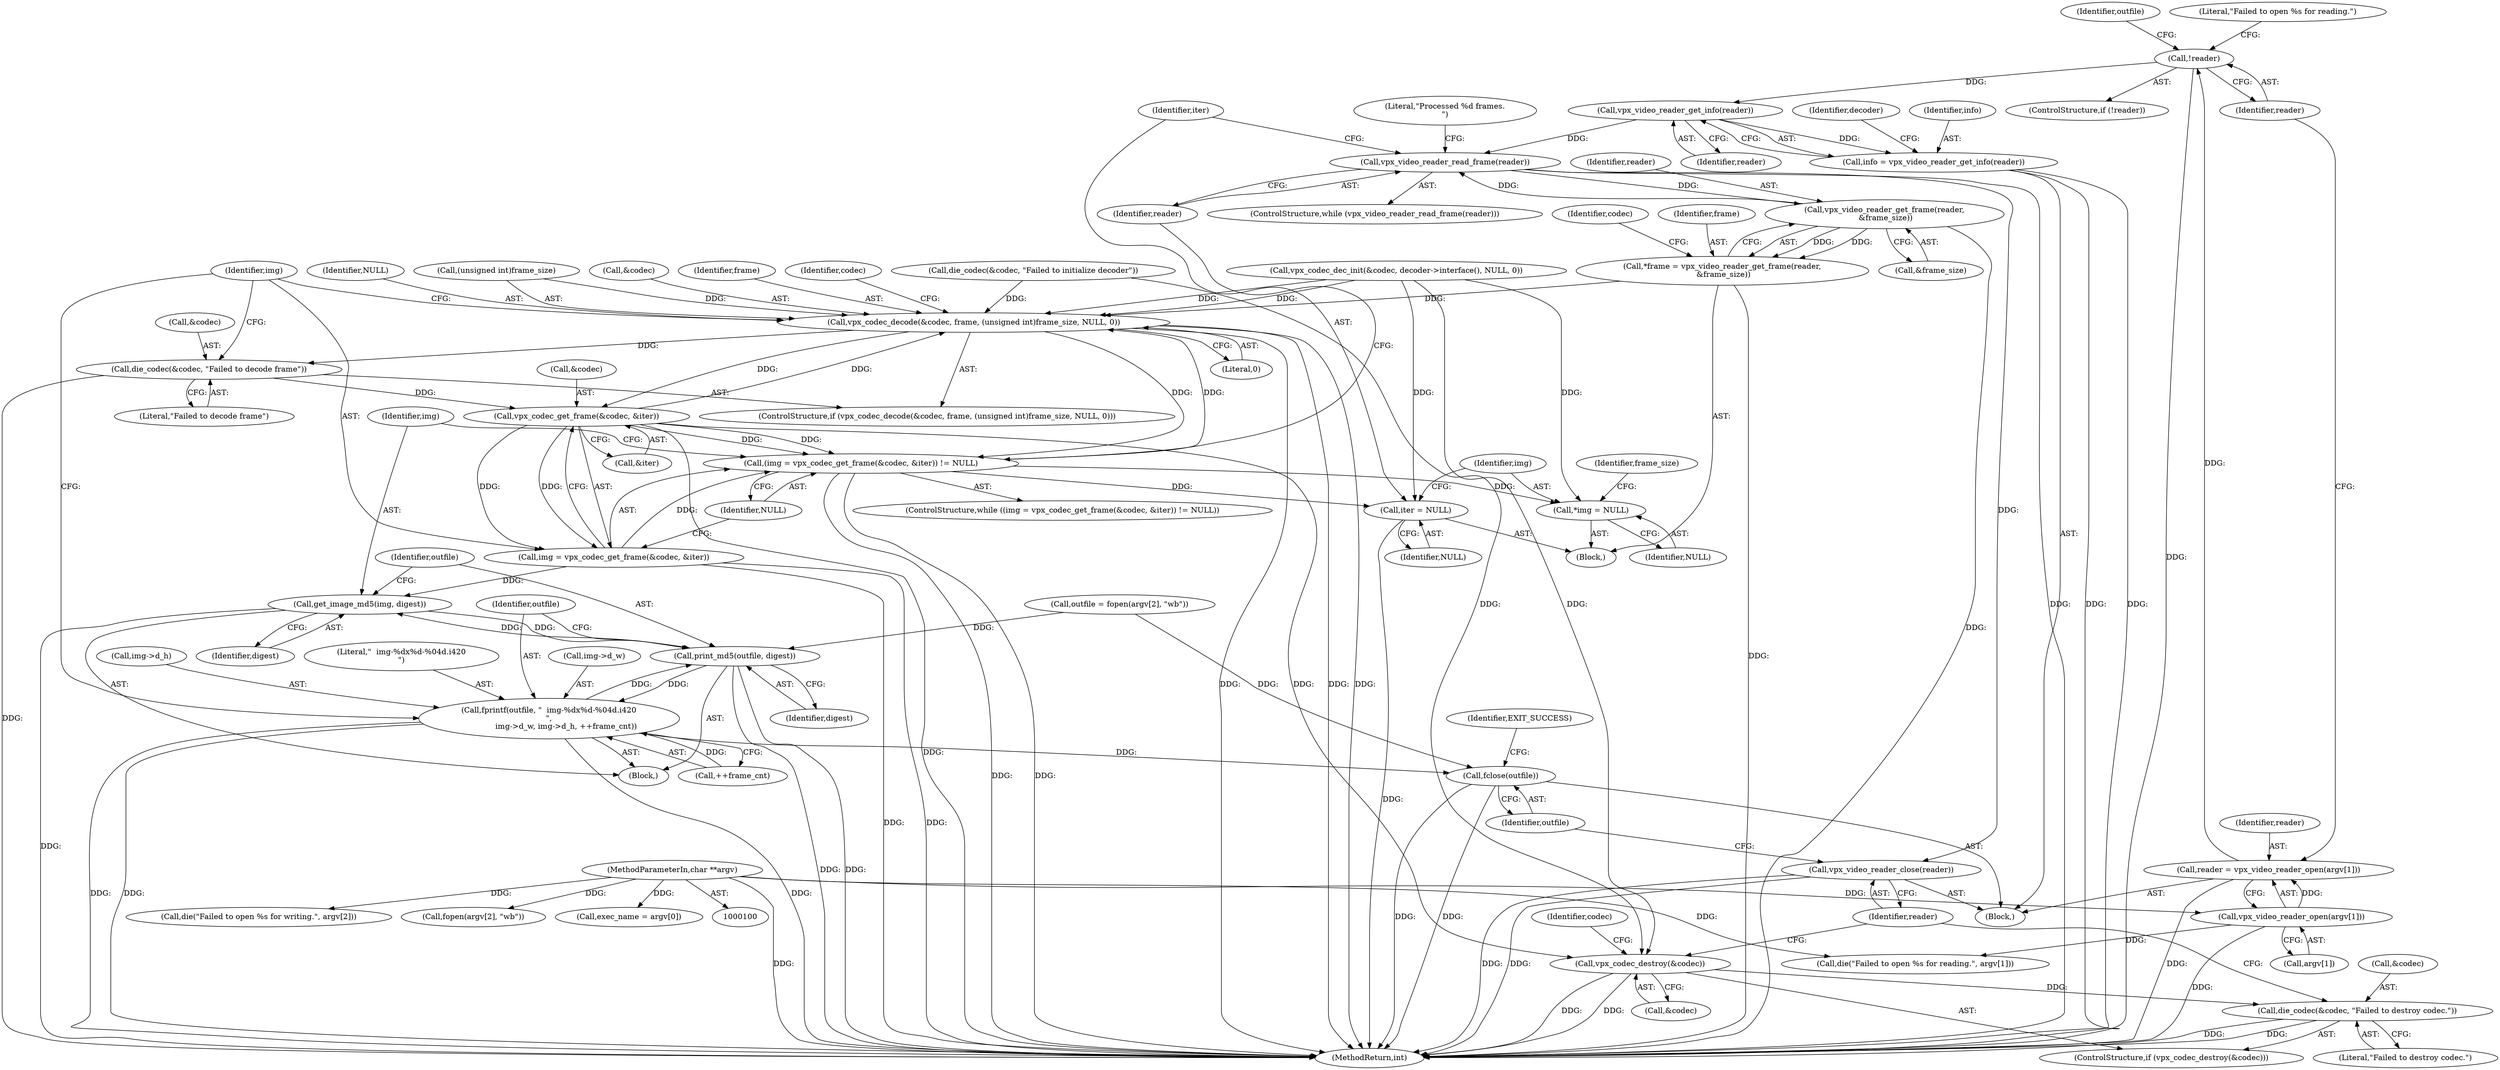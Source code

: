 digraph "0_Android_5a9753fca56f0eeb9f61e342b2fccffc364f9426@API" {
"1000166" [label="(Call,vpx_video_reader_get_info(reader))"];
"1000143" [label="(Call,!reader)"];
"1000136" [label="(Call,reader = vpx_video_reader_open(argv[1]))"];
"1000138" [label="(Call,vpx_video_reader_open(argv[1]))"];
"1000102" [label="(MethodParameterIn,char **argv)"];
"1000164" [label="(Call,info = vpx_video_reader_get_info(reader))"];
"1000195" [label="(Call,vpx_video_reader_read_frame(reader))"];
"1000213" [label="(Call,vpx_video_reader_get_frame(reader,\n &frame_size))"];
"1000211" [label="(Call,*frame = vpx_video_reader_get_frame(reader,\n &frame_size))"];
"1000218" [label="(Call,vpx_codec_decode(&codec, frame, (unsigned int)frame_size, NULL, 0))"];
"1000227" [label="(Call,die_codec(&codec, \"Failed to decode frame\"))"];
"1000235" [label="(Call,vpx_codec_get_frame(&codec, &iter))"];
"1000232" [label="(Call,(img = vpx_codec_get_frame(&codec, &iter)) != NULL)"];
"1000199" [label="(Call,iter = NULL)"];
"1000203" [label="(Call,*img = NULL)"];
"1000233" [label="(Call,img = vpx_codec_get_frame(&codec, &iter))"];
"1000243" [label="(Call,get_image_md5(img, digest))"];
"1000246" [label="(Call,print_md5(outfile, digest))"];
"1000249" [label="(Call,fprintf(outfile, \"  img-%dx%d-%04d.i420\n\",\n              img->d_w, img->d_h, ++frame_cnt))"];
"1000273" [label="(Call,fclose(outfile))"];
"1000264" [label="(Call,vpx_codec_destroy(&codec))"];
"1000267" [label="(Call,die_codec(&codec, \"Failed to destroy codec.\"))"];
"1000271" [label="(Call,vpx_video_reader_close(reader))"];
"1000227" [label="(Call,die_codec(&codec, \"Failed to decode frame\"))"];
"1000204" [label="(Identifier,img)"];
"1000241" [label="(Block,)"];
"1000226" [label="(Literal,0)"];
"1000137" [label="(Identifier,reader)"];
"1000277" [label="(MethodReturn,int)"];
"1000252" [label="(Call,img->d_w)"];
"1000203" [label="(Call,*img = NULL)"];
"1000264" [label="(Call,vpx_codec_destroy(&codec))"];
"1000166" [label="(Call,vpx_video_reader_get_info(reader))"];
"1000250" [label="(Identifier,outfile)"];
"1000272" [label="(Identifier,reader)"];
"1000201" [label="(Identifier,NULL)"];
"1000213" [label="(Call,vpx_video_reader_get_frame(reader,\n &frame_size))"];
"1000233" [label="(Call,img = vpx_codec_get_frame(&codec, &iter))"];
"1000139" [label="(Call,argv[1])"];
"1000268" [label="(Call,&codec)"];
"1000225" [label="(Identifier,NULL)"];
"1000246" [label="(Call,print_md5(outfile, digest))"];
"1000222" [label="(Call,(unsigned int)frame_size)"];
"1000270" [label="(Literal,\"Failed to destroy codec.\")"];
"1000199" [label="(Call,iter = NULL)"];
"1000165" [label="(Identifier,info)"];
"1000258" [label="(Call,++frame_cnt)"];
"1000194" [label="(ControlStructure,while (vpx_video_reader_read_frame(reader)))"];
"1000265" [label="(Call,&codec)"];
"1000152" [label="(Call,outfile = fopen(argv[2], \"wb\"))"];
"1000212" [label="(Identifier,frame)"];
"1000230" [label="(Literal,\"Failed to decode frame\")"];
"1000159" [label="(Call,die(\"Failed to open %s for writing.\", argv[2]))"];
"1000261" [label="(Literal,\"Processed %d frames.\n\")"];
"1000217" [label="(ControlStructure,if (vpx_codec_decode(&codec, frame, (unsigned int)frame_size, NULL, 0)))"];
"1000138" [label="(Call,vpx_video_reader_open(argv[1]))"];
"1000144" [label="(Identifier,reader)"];
"1000229" [label="(Identifier,codec)"];
"1000235" [label="(Call,vpx_codec_get_frame(&codec, &iter))"];
"1000245" [label="(Identifier,digest)"];
"1000228" [label="(Call,&codec)"];
"1000102" [label="(MethodParameterIn,char **argv)"];
"1000153" [label="(Identifier,outfile)"];
"1000232" [label="(Call,(img = vpx_codec_get_frame(&codec, &iter)) != NULL)"];
"1000154" [label="(Call,fopen(argv[2], \"wb\"))"];
"1000169" [label="(Identifier,decoder)"];
"1000263" [label="(ControlStructure,if (vpx_codec_destroy(&codec)))"];
"1000143" [label="(Call,!reader)"];
"1000190" [label="(Call,die_codec(&codec, \"Failed to initialize decoder\"))"];
"1000267" [label="(Call,die_codec(&codec, \"Failed to destroy codec.\"))"];
"1000200" [label="(Identifier,iter)"];
"1000184" [label="(Call,vpx_codec_dec_init(&codec, decoder->interface(), NULL, 0))"];
"1000195" [label="(Call,vpx_video_reader_read_frame(reader))"];
"1000142" [label="(ControlStructure,if (!reader))"];
"1000269" [label="(Identifier,codec)"];
"1000211" [label="(Call,*frame = vpx_video_reader_get_frame(reader,\n &frame_size))"];
"1000240" [label="(Identifier,NULL)"];
"1000234" [label="(Identifier,img)"];
"1000197" [label="(Block,)"];
"1000248" [label="(Identifier,digest)"];
"1000244" [label="(Identifier,img)"];
"1000146" [label="(Literal,\"Failed to open %s for reading.\")"];
"1000196" [label="(Identifier,reader)"];
"1000271" [label="(Call,vpx_video_reader_close(reader))"];
"1000238" [label="(Call,&iter)"];
"1000276" [label="(Identifier,EXIT_SUCCESS)"];
"1000255" [label="(Call,img->d_h)"];
"1000220" [label="(Identifier,codec)"];
"1000218" [label="(Call,vpx_codec_decode(&codec, frame, (unsigned int)frame_size, NULL, 0))"];
"1000125" [label="(Call,exec_name = argv[0])"];
"1000247" [label="(Identifier,outfile)"];
"1000164" [label="(Call,info = vpx_video_reader_get_info(reader))"];
"1000251" [label="(Literal,\"  img-%dx%d-%04d.i420\n\")"];
"1000219" [label="(Call,&codec)"];
"1000145" [label="(Call,die(\"Failed to open %s for reading.\", argv[1]))"];
"1000214" [label="(Identifier,reader)"];
"1000205" [label="(Identifier,NULL)"];
"1000236" [label="(Call,&codec)"];
"1000249" [label="(Call,fprintf(outfile, \"  img-%dx%d-%04d.i420\n\",\n              img->d_w, img->d_h, ++frame_cnt))"];
"1000103" [label="(Block,)"];
"1000273" [label="(Call,fclose(outfile))"];
"1000221" [label="(Identifier,frame)"];
"1000231" [label="(ControlStructure,while ((img = vpx_codec_get_frame(&codec, &iter)) != NULL))"];
"1000215" [label="(Call,&frame_size)"];
"1000243" [label="(Call,get_image_md5(img, digest))"];
"1000208" [label="(Identifier,frame_size)"];
"1000167" [label="(Identifier,reader)"];
"1000274" [label="(Identifier,outfile)"];
"1000136" [label="(Call,reader = vpx_video_reader_open(argv[1]))"];
"1000166" -> "1000164"  [label="AST: "];
"1000166" -> "1000167"  [label="CFG: "];
"1000167" -> "1000166"  [label="AST: "];
"1000164" -> "1000166"  [label="CFG: "];
"1000166" -> "1000164"  [label="DDG: "];
"1000143" -> "1000166"  [label="DDG: "];
"1000166" -> "1000195"  [label="DDG: "];
"1000143" -> "1000142"  [label="AST: "];
"1000143" -> "1000144"  [label="CFG: "];
"1000144" -> "1000143"  [label="AST: "];
"1000146" -> "1000143"  [label="CFG: "];
"1000153" -> "1000143"  [label="CFG: "];
"1000143" -> "1000277"  [label="DDG: "];
"1000136" -> "1000143"  [label="DDG: "];
"1000136" -> "1000103"  [label="AST: "];
"1000136" -> "1000138"  [label="CFG: "];
"1000137" -> "1000136"  [label="AST: "];
"1000138" -> "1000136"  [label="AST: "];
"1000144" -> "1000136"  [label="CFG: "];
"1000136" -> "1000277"  [label="DDG: "];
"1000138" -> "1000136"  [label="DDG: "];
"1000138" -> "1000139"  [label="CFG: "];
"1000139" -> "1000138"  [label="AST: "];
"1000138" -> "1000277"  [label="DDG: "];
"1000102" -> "1000138"  [label="DDG: "];
"1000138" -> "1000145"  [label="DDG: "];
"1000102" -> "1000100"  [label="AST: "];
"1000102" -> "1000277"  [label="DDG: "];
"1000102" -> "1000125"  [label="DDG: "];
"1000102" -> "1000145"  [label="DDG: "];
"1000102" -> "1000154"  [label="DDG: "];
"1000102" -> "1000159"  [label="DDG: "];
"1000164" -> "1000103"  [label="AST: "];
"1000165" -> "1000164"  [label="AST: "];
"1000169" -> "1000164"  [label="CFG: "];
"1000164" -> "1000277"  [label="DDG: "];
"1000164" -> "1000277"  [label="DDG: "];
"1000195" -> "1000194"  [label="AST: "];
"1000195" -> "1000196"  [label="CFG: "];
"1000196" -> "1000195"  [label="AST: "];
"1000200" -> "1000195"  [label="CFG: "];
"1000261" -> "1000195"  [label="CFG: "];
"1000195" -> "1000277"  [label="DDG: "];
"1000213" -> "1000195"  [label="DDG: "];
"1000195" -> "1000213"  [label="DDG: "];
"1000195" -> "1000271"  [label="DDG: "];
"1000213" -> "1000211"  [label="AST: "];
"1000213" -> "1000215"  [label="CFG: "];
"1000214" -> "1000213"  [label="AST: "];
"1000215" -> "1000213"  [label="AST: "];
"1000211" -> "1000213"  [label="CFG: "];
"1000213" -> "1000277"  [label="DDG: "];
"1000213" -> "1000211"  [label="DDG: "];
"1000213" -> "1000211"  [label="DDG: "];
"1000211" -> "1000197"  [label="AST: "];
"1000212" -> "1000211"  [label="AST: "];
"1000220" -> "1000211"  [label="CFG: "];
"1000211" -> "1000277"  [label="DDG: "];
"1000211" -> "1000218"  [label="DDG: "];
"1000218" -> "1000217"  [label="AST: "];
"1000218" -> "1000226"  [label="CFG: "];
"1000219" -> "1000218"  [label="AST: "];
"1000221" -> "1000218"  [label="AST: "];
"1000222" -> "1000218"  [label="AST: "];
"1000225" -> "1000218"  [label="AST: "];
"1000226" -> "1000218"  [label="AST: "];
"1000229" -> "1000218"  [label="CFG: "];
"1000234" -> "1000218"  [label="CFG: "];
"1000218" -> "1000277"  [label="DDG: "];
"1000218" -> "1000277"  [label="DDG: "];
"1000218" -> "1000277"  [label="DDG: "];
"1000184" -> "1000218"  [label="DDG: "];
"1000184" -> "1000218"  [label="DDG: "];
"1000235" -> "1000218"  [label="DDG: "];
"1000190" -> "1000218"  [label="DDG: "];
"1000222" -> "1000218"  [label="DDG: "];
"1000232" -> "1000218"  [label="DDG: "];
"1000218" -> "1000227"  [label="DDG: "];
"1000218" -> "1000235"  [label="DDG: "];
"1000218" -> "1000232"  [label="DDG: "];
"1000227" -> "1000217"  [label="AST: "];
"1000227" -> "1000230"  [label="CFG: "];
"1000228" -> "1000227"  [label="AST: "];
"1000230" -> "1000227"  [label="AST: "];
"1000234" -> "1000227"  [label="CFG: "];
"1000227" -> "1000277"  [label="DDG: "];
"1000227" -> "1000235"  [label="DDG: "];
"1000235" -> "1000233"  [label="AST: "];
"1000235" -> "1000238"  [label="CFG: "];
"1000236" -> "1000235"  [label="AST: "];
"1000238" -> "1000235"  [label="AST: "];
"1000233" -> "1000235"  [label="CFG: "];
"1000235" -> "1000277"  [label="DDG: "];
"1000235" -> "1000232"  [label="DDG: "];
"1000235" -> "1000232"  [label="DDG: "];
"1000235" -> "1000233"  [label="DDG: "];
"1000235" -> "1000233"  [label="DDG: "];
"1000235" -> "1000264"  [label="DDG: "];
"1000232" -> "1000231"  [label="AST: "];
"1000232" -> "1000240"  [label="CFG: "];
"1000233" -> "1000232"  [label="AST: "];
"1000240" -> "1000232"  [label="AST: "];
"1000196" -> "1000232"  [label="CFG: "];
"1000244" -> "1000232"  [label="CFG: "];
"1000232" -> "1000277"  [label="DDG: "];
"1000232" -> "1000277"  [label="DDG: "];
"1000232" -> "1000199"  [label="DDG: "];
"1000232" -> "1000203"  [label="DDG: "];
"1000233" -> "1000232"  [label="DDG: "];
"1000199" -> "1000197"  [label="AST: "];
"1000199" -> "1000201"  [label="CFG: "];
"1000200" -> "1000199"  [label="AST: "];
"1000201" -> "1000199"  [label="AST: "];
"1000204" -> "1000199"  [label="CFG: "];
"1000199" -> "1000277"  [label="DDG: "];
"1000184" -> "1000199"  [label="DDG: "];
"1000203" -> "1000197"  [label="AST: "];
"1000203" -> "1000205"  [label="CFG: "];
"1000204" -> "1000203"  [label="AST: "];
"1000205" -> "1000203"  [label="AST: "];
"1000208" -> "1000203"  [label="CFG: "];
"1000184" -> "1000203"  [label="DDG: "];
"1000234" -> "1000233"  [label="AST: "];
"1000240" -> "1000233"  [label="CFG: "];
"1000233" -> "1000277"  [label="DDG: "];
"1000233" -> "1000277"  [label="DDG: "];
"1000233" -> "1000243"  [label="DDG: "];
"1000243" -> "1000241"  [label="AST: "];
"1000243" -> "1000245"  [label="CFG: "];
"1000244" -> "1000243"  [label="AST: "];
"1000245" -> "1000243"  [label="AST: "];
"1000247" -> "1000243"  [label="CFG: "];
"1000243" -> "1000277"  [label="DDG: "];
"1000246" -> "1000243"  [label="DDG: "];
"1000243" -> "1000246"  [label="DDG: "];
"1000246" -> "1000241"  [label="AST: "];
"1000246" -> "1000248"  [label="CFG: "];
"1000247" -> "1000246"  [label="AST: "];
"1000248" -> "1000246"  [label="AST: "];
"1000250" -> "1000246"  [label="CFG: "];
"1000246" -> "1000277"  [label="DDG: "];
"1000246" -> "1000277"  [label="DDG: "];
"1000152" -> "1000246"  [label="DDG: "];
"1000249" -> "1000246"  [label="DDG: "];
"1000246" -> "1000249"  [label="DDG: "];
"1000249" -> "1000241"  [label="AST: "];
"1000249" -> "1000258"  [label="CFG: "];
"1000250" -> "1000249"  [label="AST: "];
"1000251" -> "1000249"  [label="AST: "];
"1000252" -> "1000249"  [label="AST: "];
"1000255" -> "1000249"  [label="AST: "];
"1000258" -> "1000249"  [label="AST: "];
"1000234" -> "1000249"  [label="CFG: "];
"1000249" -> "1000277"  [label="DDG: "];
"1000249" -> "1000277"  [label="DDG: "];
"1000249" -> "1000277"  [label="DDG: "];
"1000258" -> "1000249"  [label="DDG: "];
"1000249" -> "1000273"  [label="DDG: "];
"1000273" -> "1000103"  [label="AST: "];
"1000273" -> "1000274"  [label="CFG: "];
"1000274" -> "1000273"  [label="AST: "];
"1000276" -> "1000273"  [label="CFG: "];
"1000273" -> "1000277"  [label="DDG: "];
"1000273" -> "1000277"  [label="DDG: "];
"1000152" -> "1000273"  [label="DDG: "];
"1000264" -> "1000263"  [label="AST: "];
"1000264" -> "1000265"  [label="CFG: "];
"1000265" -> "1000264"  [label="AST: "];
"1000269" -> "1000264"  [label="CFG: "];
"1000272" -> "1000264"  [label="CFG: "];
"1000264" -> "1000277"  [label="DDG: "];
"1000264" -> "1000277"  [label="DDG: "];
"1000184" -> "1000264"  [label="DDG: "];
"1000190" -> "1000264"  [label="DDG: "];
"1000264" -> "1000267"  [label="DDG: "];
"1000267" -> "1000263"  [label="AST: "];
"1000267" -> "1000270"  [label="CFG: "];
"1000268" -> "1000267"  [label="AST: "];
"1000270" -> "1000267"  [label="AST: "];
"1000272" -> "1000267"  [label="CFG: "];
"1000267" -> "1000277"  [label="DDG: "];
"1000267" -> "1000277"  [label="DDG: "];
"1000271" -> "1000103"  [label="AST: "];
"1000271" -> "1000272"  [label="CFG: "];
"1000272" -> "1000271"  [label="AST: "];
"1000274" -> "1000271"  [label="CFG: "];
"1000271" -> "1000277"  [label="DDG: "];
"1000271" -> "1000277"  [label="DDG: "];
}

